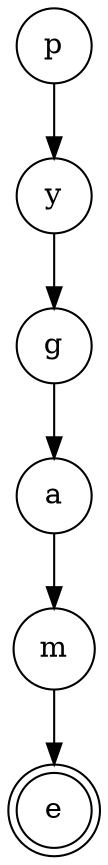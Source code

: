 digraph {   
    node [shape = doublecircle, color = black] e ;
    node [shape = circle];
    node [color= black];
    p -> y -> g -> a -> m -> e;	
}